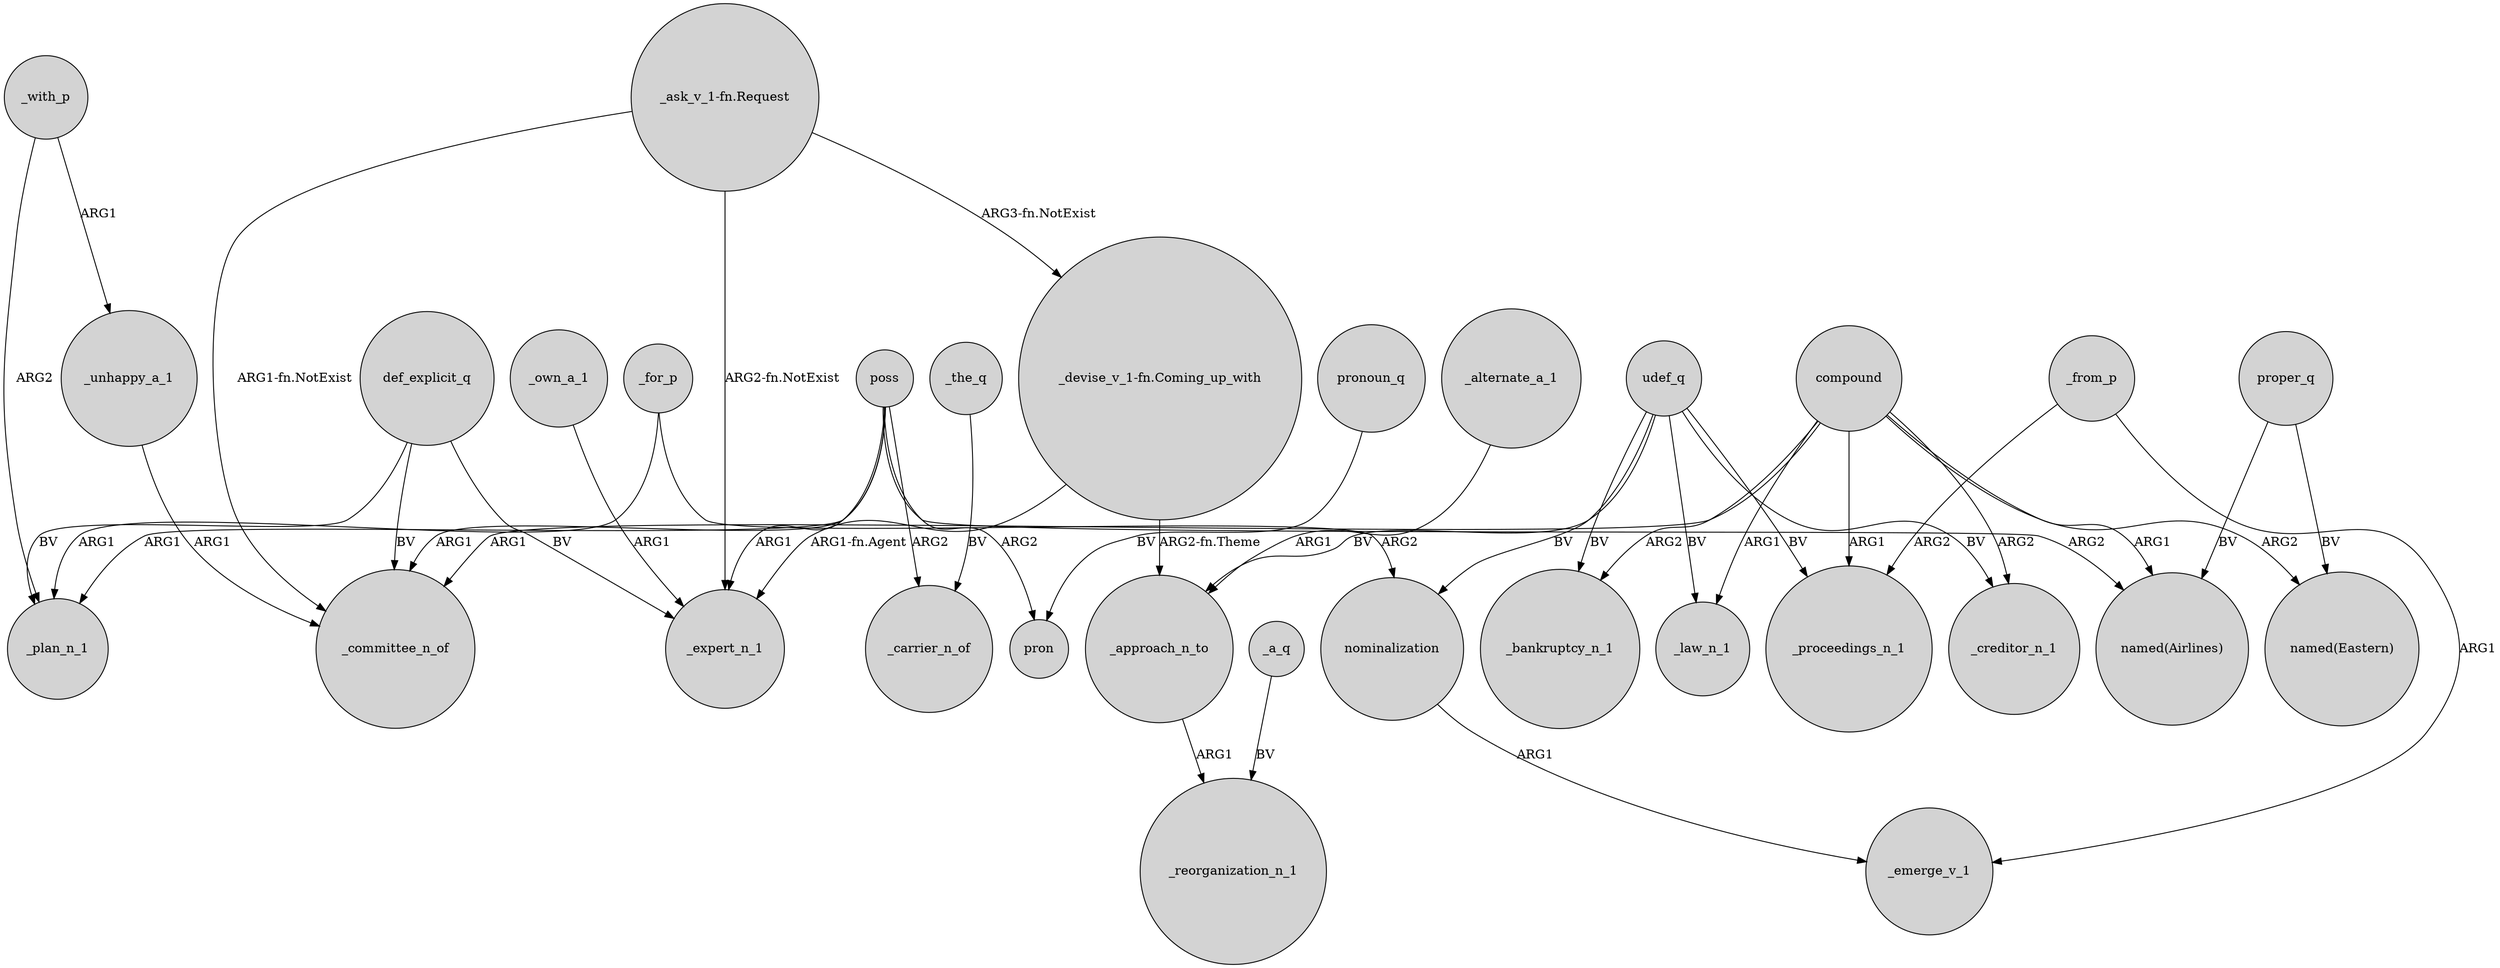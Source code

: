 digraph {
	node [shape=circle style=filled]
	poss -> _plan_n_1 [label=ARG1]
	_with_p -> _plan_n_1 [label=ARG2]
	def_explicit_q -> _committee_n_of [label=BV]
	"_ask_v_1-fn.Request" -> "_devise_v_1-fn.Coming_up_with" [label="ARG3-fn.NotExist"]
	"_devise_v_1-fn.Coming_up_with" -> _approach_n_to [label="ARG2-fn.Theme"]
	_the_q -> _carrier_n_of [label=BV]
	udef_q -> _bankruptcy_n_1 [label=BV]
	poss -> pron [label=ARG2]
	_with_p -> _unhappy_a_1 [label=ARG1]
	poss -> _committee_n_of [label=ARG1]
	compound -> _bankruptcy_n_1 [label=ARG2]
	def_explicit_q -> _plan_n_1 [label=BV]
	_for_p -> nominalization [label=ARG2]
	def_explicit_q -> _expert_n_1 [label=BV]
	compound -> "named(Eastern)" [label=ARG2]
	poss -> _carrier_n_of [label=ARG2]
	_own_a_1 -> _expert_n_1 [label=ARG1]
	_alternate_a_1 -> _approach_n_to [label=ARG1]
	compound -> "named(Airlines)" [label=ARG1]
	udef_q -> _law_n_1 [label=BV]
	_from_p -> _proceedings_n_1 [label=ARG2]
	_from_p -> _emerge_v_1 [label=ARG1]
	proper_q -> "named(Eastern)" [label=BV]
	_unhappy_a_1 -> _committee_n_of [label=ARG1]
	compound -> _proceedings_n_1 [label=ARG1]
	poss -> _expert_n_1 [label=ARG1]
	_for_p -> _plan_n_1 [label=ARG1]
	_approach_n_to -> _reorganization_n_1 [label=ARG1]
	pronoun_q -> pron [label=BV]
	udef_q -> _approach_n_to [label=BV]
	_a_q -> _reorganization_n_1 [label=BV]
	udef_q -> nominalization [label=BV]
	nominalization -> _emerge_v_1 [label=ARG1]
	"_ask_v_1-fn.Request" -> _committee_n_of [label="ARG1-fn.NotExist"]
	udef_q -> _creditor_n_1 [label=BV]
	proper_q -> "named(Airlines)" [label=BV]
	compound -> _creditor_n_1 [label=ARG2]
	compound -> _law_n_1 [label=ARG1]
	compound -> _committee_n_of [label=ARG1]
	poss -> "named(Airlines)" [label=ARG2]
	udef_q -> _proceedings_n_1 [label=BV]
	"_devise_v_1-fn.Coming_up_with" -> _expert_n_1 [label="ARG1-fn.Agent"]
	"_ask_v_1-fn.Request" -> _expert_n_1 [label="ARG2-fn.NotExist"]
}
